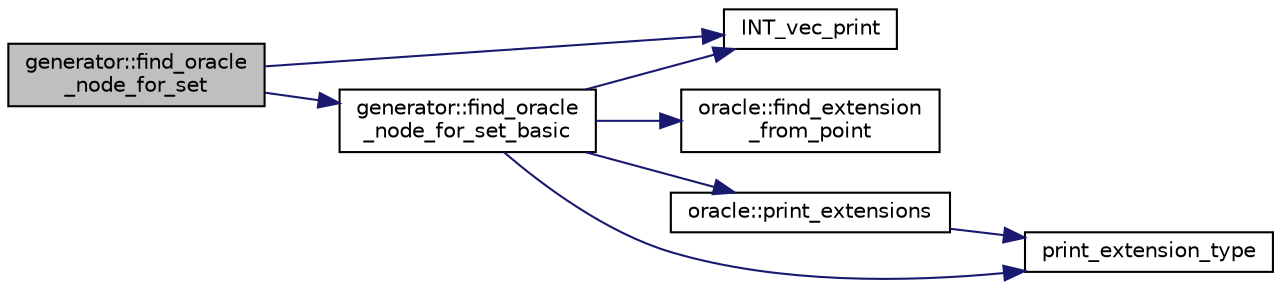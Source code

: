 digraph "generator::find_oracle_node_for_set"
{
  edge [fontname="Helvetica",fontsize="10",labelfontname="Helvetica",labelfontsize="10"];
  node [fontname="Helvetica",fontsize="10",shape=record];
  rankdir="LR";
  Node8075 [label="generator::find_oracle\l_node_for_set",height=0.2,width=0.4,color="black", fillcolor="grey75", style="filled", fontcolor="black"];
  Node8075 -> Node8076 [color="midnightblue",fontsize="10",style="solid",fontname="Helvetica"];
  Node8076 [label="INT_vec_print",height=0.2,width=0.4,color="black", fillcolor="white", style="filled",URL="$df/dbf/sajeeb_8_c.html#a79a5901af0b47dd0d694109543c027fe"];
  Node8075 -> Node8077 [color="midnightblue",fontsize="10",style="solid",fontname="Helvetica"];
  Node8077 [label="generator::find_oracle\l_node_for_set_basic",height=0.2,width=0.4,color="black", fillcolor="white", style="filled",URL="$d7/d73/classgenerator.html#aef74bcab80fb84791767d56f6cc1464f"];
  Node8077 -> Node8076 [color="midnightblue",fontsize="10",style="solid",fontname="Helvetica"];
  Node8077 -> Node8078 [color="midnightblue",fontsize="10",style="solid",fontname="Helvetica"];
  Node8078 [label="oracle::find_extension\l_from_point",height=0.2,width=0.4,color="black", fillcolor="white", style="filled",URL="$d7/da7/classoracle.html#aa6091b5a2260435d706a61ddc06ad1a4"];
  Node8077 -> Node8079 [color="midnightblue",fontsize="10",style="solid",fontname="Helvetica"];
  Node8079 [label="oracle::print_extensions",height=0.2,width=0.4,color="black", fillcolor="white", style="filled",URL="$d7/da7/classoracle.html#a6ea212ee0158a6c6146d54f79ba0e9f3"];
  Node8079 -> Node8080 [color="midnightblue",fontsize="10",style="solid",fontname="Helvetica"];
  Node8080 [label="print_extension_type",height=0.2,width=0.4,color="black", fillcolor="white", style="filled",URL="$da/d10/other_8h.html#ab39242254c1c0bce13010118473d8c74"];
  Node8077 -> Node8080 [color="midnightblue",fontsize="10",style="solid",fontname="Helvetica"];
}
